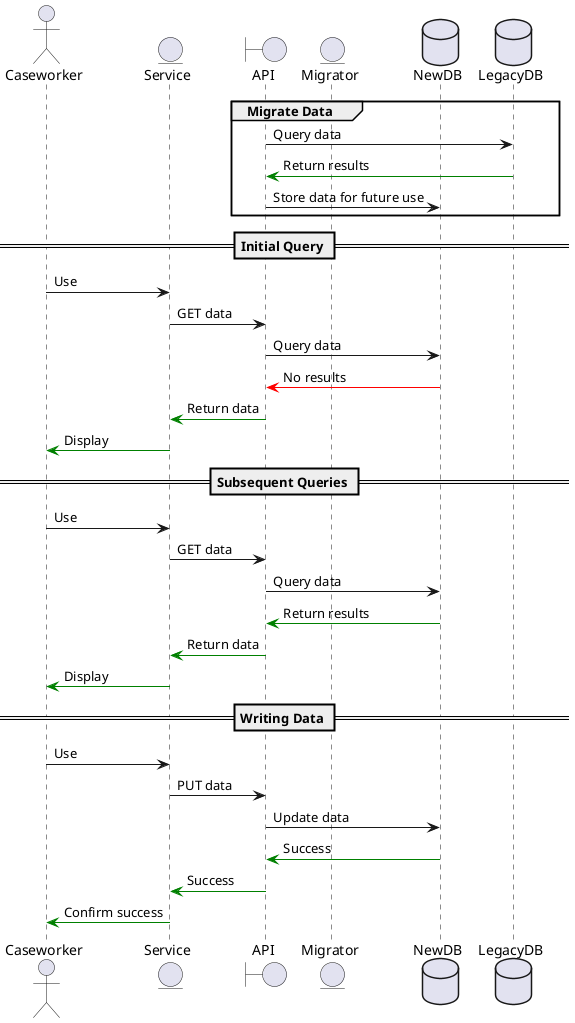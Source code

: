 @startuml

skinparam BackgroundColor #00000000

actor Caseworker
entity Service
boundary API
entity Migrator
database NewDB
database LegacyDB

group Migrate Data
  API -> LegacyDB : Query data
  API <[#green]- LegacyDB : Return results
  API -> NewDB : Store data for future use
end

== Initial Query ==

Caseworker -> Service : Use
Service -> API : GET data
API -> NewDB : Query data
API <[#red]- NewDB : No results
Service <[#green]- API : Return data
Caseworker <[#green]- Service : Display

== Subsequent Queries ==

Caseworker -> Service : Use
Service -> API : GET data
API -> NewDB : Query data
API <[#green]- NewDB : Return results
Service <[#green]- API : Return data
Caseworker <[#green]- Service : Display

== Writing Data ==

Caseworker -> Service : Use
Service -> API : PUT data
API -> NewDB : Update data
API <[#green]- NewDB : Success
Service <[#green]- API : Success
Caseworker <[#green]- Service : Confirm success

@enduml
